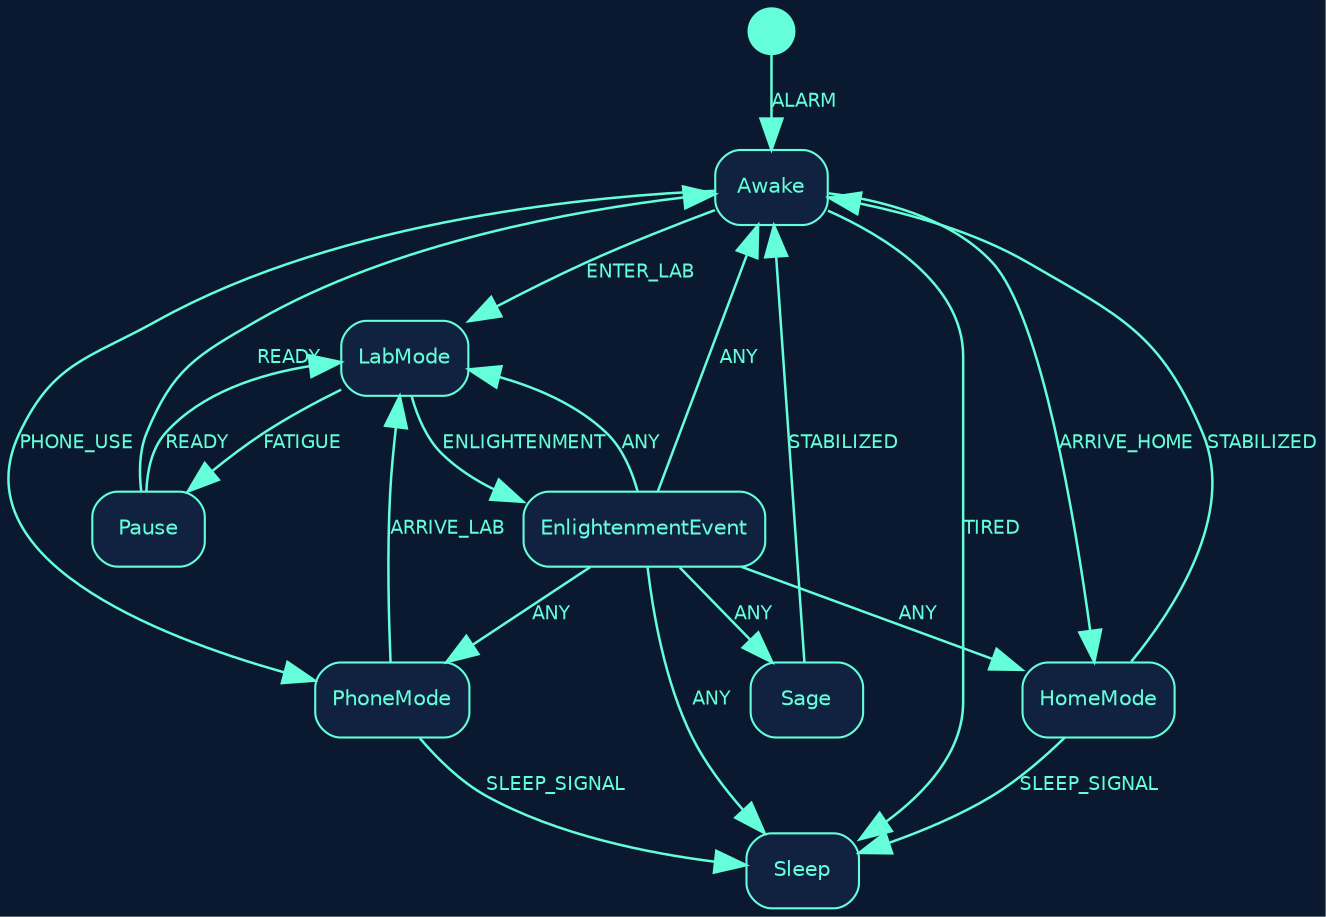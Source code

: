 digraph PipelineAgentStateMachine {
  rankdir=TB;
  bgcolor="#0a192f";
  node [shape=box, style="rounded,filled", fillcolor="#112240", fontcolor="#64ffda", fontname="Helvetica", fontsize=10, color="#64ffda"];
  edge [color="#64ffda", fontname="Helvetica", fontsize=9, fontcolor="#64ffda", penwidth=1.2, arrowsize=1.5];

  InitPState [shape=circle, fixedsize=true, width=0.3, style=filled, fillcolor="#64ffda", label=""];
  InitPState -> Awake [label="ALARM"];
  Awake [label="Awake"];
  Awake -> LabMode [label="ENTER_LAB"];
  Awake -> PhoneMode [label="PHONE_USE"];
  Awake -> Sleep [label="TIRED"];
  Awake -> HomeMode [label="ARRIVE_HOME"];
  PhoneMode [label="PhoneMode"];
  PhoneMode -> LabMode [label="ARRIVE_LAB"];
  PhoneMode -> Sleep [label="SLEEP_SIGNAL"];
  LabMode [label="LabMode"];
  LabMode -> Pause [label="FATIGUE"];
  LabMode -> EnlightenmentEvent [label="ENLIGHTENMENT"];
  Pause [label="Pause"];
  Pause -> LabMode [label="READY"];
  Pause -> Awake [label="READY"];
  EnlightenmentEvent [label="EnlightenmentEvent"];
  EnlightenmentEvent -> Sleep [label="ANY"];
  EnlightenmentEvent -> Awake [label="ANY"];
  EnlightenmentEvent -> LabMode [label="ANY"];
  EnlightenmentEvent -> PhoneMode [label="ANY"];
  EnlightenmentEvent -> HomeMode [label="ANY"];
  EnlightenmentEvent -> Sage [label="ANY"];
  HomeMode [label="HomeMode"];
  HomeMode -> Awake [label="STABILIZED"];
  HomeMode -> Sleep [label="SLEEP_SIGNAL"];
  Sage [label="Sage"];
  Sage -> Awake [label="STABILIZED"];
}